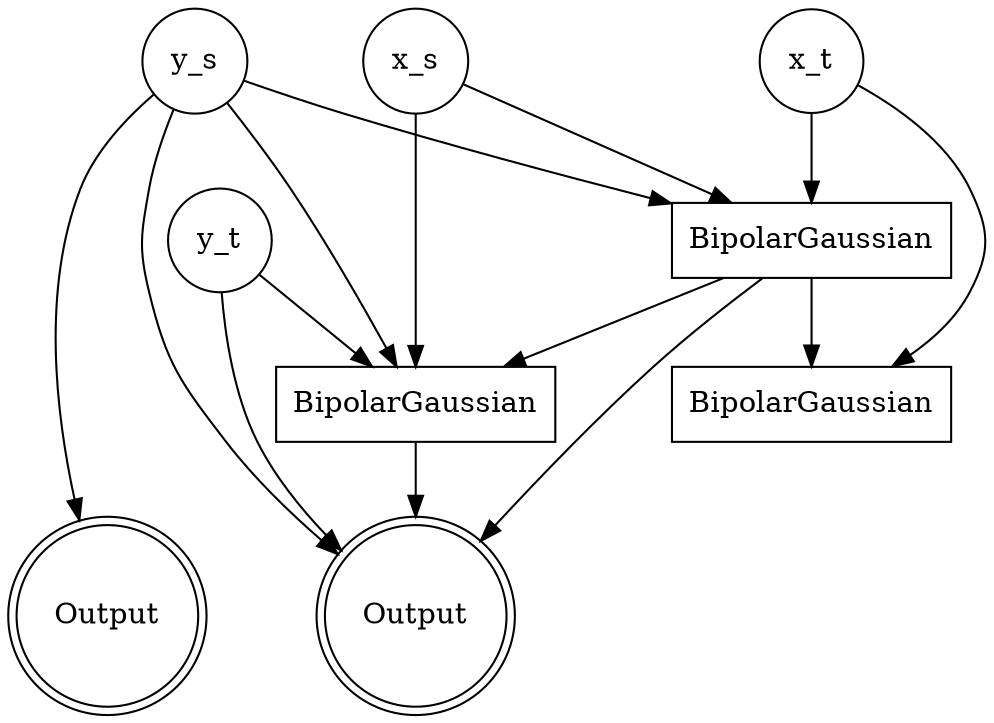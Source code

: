 digraph {
  0 [weight=0.0,shape=circle,label="x_s"];
  1 [weight=0.0,shape=circle,label="y_s"];
  2 [weight=0.0,shape=circle,label="x_t"];
  3 [weight=0.0,shape=circle,label="y_t"];
  4 [weight=0.0,shape=doublecircle,label="Output"];
  5 [weight=0.0,shape=doublecircle,label="Output"];
  6 [weight=0.0,shape=box,label="BipolarGaussian"];
  7 [weight=0.0,shape=box,label="BipolarGaussian"];
  8 [weight=0.0,shape=box,label="BipolarGaussian"];
  0 -> 6 [weight=0.47];
  0 -> 7 [weight=2.11];
  1 -> 4 [weight=-3.00];
  1 -> 6 [weight=-2.70];
  2 -> 6 [weight=1.44];
  3 -> 5 [weight=-1.87];
  3 -> 7 [weight=-0.66];
  6 -> 5 [weight=-1.73];
  6 -> 7 [weight=1.41];
  7 -> 5 [weight=1.92];
  1 -> 5 [weight=-1.82];
  1 -> 7 [weight=-1.46];
  2 -> 8 [weight=0.77];
  6 -> 8 [weight=2.52];
}
